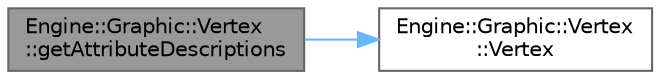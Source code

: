 digraph "Engine::Graphic::Vertex::getAttributeDescriptions"
{
 // LATEX_PDF_SIZE
  bgcolor="transparent";
  edge [fontname=Helvetica,fontsize=10,labelfontname=Helvetica,labelfontsize=10];
  node [fontname=Helvetica,fontsize=10,shape=box,height=0.2,width=0.4];
  rankdir="LR";
  Node1 [id="Node000001",label="Engine::Graphic::Vertex\l::getAttributeDescriptions",height=0.2,width=0.4,color="gray40", fillcolor="grey60", style="filled", fontcolor="black",tooltip="Obtiene las descripciones de los atributos de entrada del vértice."];
  Node1 -> Node2 [id="edge1_Node000001_Node000002",color="steelblue1",style="solid",tooltip=" "];
  Node2 [id="Node000002",label="Engine::Graphic::Vertex\l::Vertex",height=0.2,width=0.4,color="grey40", fillcolor="white", style="filled",URL="$struct_engine_1_1_graphic_1_1_vertex.html#adb6493d43a15f002cfdf349a4148a7a9",tooltip="Constructor para inicializar un vértice."];
}
